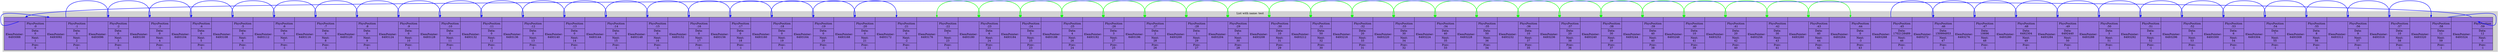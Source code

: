 digraph G{
    subgraph clusterlist {
    style=filled;
    color=lightgrey;
        rankdir=LR;
        Model [shape=record,style="filled",fillcolor="mediumpurple",label="{{<0>} | {ElemPointer:\n6493088 | {PhysPosition\n:0 | Data:\n0 | Next:\n1 | Prev:\n0}}} | {{<1>} | {ElemPointer:\n6493092 | {PhysPosition\n:1 | Data:\n0 | Next:\n2 | Prev:\n-1}}} | {{<2>} | {ElemPointer:\n6493096 | {PhysPosition\n:2 | Data:\n0 | Next:\n3 | Prev:\n-1}}} | {{<3>} | {ElemPointer:\n6493100 | {PhysPosition\n:3 | Data:\n0 | Next:\n4 | Prev:\n-1}}} | {{<4>} | {ElemPointer:\n6493104 | {PhysPosition\n:4 | Data:\n0 | Next:\n5 | Prev:\n-1}}} | {{<5>} | {ElemPointer:\n6493108 | {PhysPosition\n:5 | Data:\n0 | Next:\n6 | Prev:\n-1}}} | {{<6>} | {ElemPointer:\n6493112 | {PhysPosition\n:6 | Data:\n0 | Next:\n7 | Prev:\n-1}}} | {{<7>} | {ElemPointer:\n6493116 | {PhysPosition\n:7 | Data:\n0 | Next:\n8 | Prev:\n-1}}} | {{<8>} | {ElemPointer:\n6493120 | {PhysPosition\n:8 | Data:\n0 | Next:\n9 | Prev:\n-1}}} | {{<9>} | {ElemPointer:\n6493124 | {PhysPosition\n:9 | Data:\n0 | Next:\n10 | Prev:\n-1}}} | {{<10>} | {ElemPointer:\n6493128 | {PhysPosition\n:10 | Data:\n0 | Next:\n11 | Prev:\n-1}}} | {{<11>} | {ElemPointer:\n6493132 | {PhysPosition\n:11 | Data:\n0 | Next:\n12 | Prev:\n-1}}} | {{<12>} | {ElemPointer:\n6493136 | {PhysPosition\n:12 | Data:\n0 | Next:\n13 | Prev:\n-1}}} | {{<13>} | {ElemPointer:\n6493140 | {PhysPosition\n:13 | Data:\n0 | Next:\n14 | Prev:\n-1}}} | {{<14>} | {ElemPointer:\n6493144 | {PhysPosition\n:14 | Data:\n0 | Next:\n15 | Prev:\n-1}}} | {{<15>} | {ElemPointer:\n6493148 | {PhysPosition\n:15 | Data:\n0 | Next:\n16 | Prev:\n-1}}} | {{<16>} | {ElemPointer:\n6493152 | {PhysPosition\n:16 | Data:\n0 | Next:\n17 | Prev:\n-1}}} | {{<17>} | {ElemPointer:\n6493156 | {PhysPosition\n:17 | Data:\n0 | Next:\n18 | Prev:\n-1}}} | {{<18>} | {ElemPointer:\n6493160 | {PhysPosition\n:18 | Data:\n0 | Next:\n19 | Prev:\n-1}}} | {{<19>} | {ElemPointer:\n6493164 | {PhysPosition\n:19 | Data:\n0 | Next:\n20 | Prev:\n-1}}} | {{<20>} | {ElemPointer:\n6493168 | {PhysPosition\n:20 | Data:\n0 | Next:\n21 | Prev:\n-1}}} | {{<21>} | {ElemPointer:\n6493172 | {PhysPosition\n:21 | Data:\n0 | Next:\n-2 | Prev:\n-1}}} | {{<22>} | {ElemPointer:\n6493176 | {PhysPosition\n:22 | Data:\n7 | Next:\n23 | Prev:\n-1}}} | {{<23>} | {ElemPointer:\n6493180 | {PhysPosition\n:23 | Data:\n6 | Next:\n24 | Prev:\n22}}} | {{<24>} | {ElemPointer:\n6493184 | {PhysPosition\n:24 | Data:\n5 | Next:\n25 | Prev:\n23}}} | {{<25>} | {ElemPointer:\n6493188 | {PhysPosition\n:25 | Data:\n4 | Next:\n26 | Prev:\n24}}} | {{<26>} | {ElemPointer:\n6493192 | {PhysPosition\n:26 | Data:\n3 | Next:\n27 | Prev:\n25}}} | {{<27>} | {ElemPointer:\n6493196 | {PhysPosition\n:27 | Data:\n2 | Next:\n28 | Prev:\n26}}} | {{<28>} | {ElemPointer:\n6493200 | {PhysPosition\n:28 | Data:\n1 | Next:\n29 | Prev:\n27}}} | {{<29>} | {ElemPointer:\n6493204 | {PhysPosition\n:29 | Data:\n0 | Next:\n30 | Prev:\n28}}} | {{<30>} | {ElemPointer:\n6493208 | {PhysPosition\n:30 | Data:\n10 | Next:\n31 | Prev:\n29}}} | {{<31>} | {ElemPointer:\n6493212 | {PhysPosition\n:31 | Data:\n50 | Next:\n32 | Prev:\n30}}} | {{<32>} | {ElemPointer:\n6493216 | {PhysPosition\n:32 | Data:\n20 | Next:\n33 | Prev:\n31}}} | {{<33>} | {ElemPointer:\n6493220 | {PhysPosition\n:33 | Data:\n30 | Next:\n34 | Prev:\n32}}} | {{<34>} | {ElemPointer:\n6493224 | {PhysPosition\n:34 | Data:\n40 | Next:\n35 | Prev:\n33}}} | {{<35>} | {ElemPointer:\n6493228 | {PhysPosition\n:35 | Data:\n50 | Next:\n36 | Prev:\n34}}} | {{<36>} | {ElemPointer:\n6493232 | {PhysPosition\n:36 | Data:\n10 | Next:\n37 | Prev:\n35}}} | {{<37>} | {ElemPointer:\n6493236 | {PhysPosition\n:37 | Data:\n20 | Next:\n38 | Prev:\n36}}} | {{<38>} | {ElemPointer:\n6493240 | {PhysPosition\n:38 | Data:\n30 | Next:\n39 | Prev:\n37}}} | {{<39>} | {ElemPointer:\n6493244 | {PhysPosition\n:39 | Data:\n40 | Next:\n40 | Prev:\n38}}} | {{<40>} | {ElemPointer:\n6493248 | {PhysPosition\n:40 | Data:\n10 | Next:\n41 | Prev:\n39}}} | {{<41>} | {ElemPointer:\n6493252 | {PhysPosition\n:41 | Data:\n20 | Next:\n42 | Prev:\n40}}} | {{<42>} | {ElemPointer:\n6493256 | {PhysPosition\n:42 | Data:\n30 | Next:\n43 | Prev:\n41}}} | {{<43>} | {ElemPointer:\n6493260 | {PhysPosition\n:43 | Data:\n40 | Next:\n44 | Prev:\n42}}} | {{<44>} | {ElemPointer:\n6493264 | {PhysPosition\n:44 | Data:\n0 | Next:\n-3 | Prev:\n43}}} | {{<45>} | {ElemPointer:\n6493268 | {PhysPosition\n:45 | Data:\n1702128489 | Next:\n46 | Prev:\n-1}}} | {{<46>} | {ElemPointer:\n6493272 | {PhysPosition\n:46 | Data:\n150994953 | Next:\n47 | Prev:\n-1}}} | {{<47>} | {ElemPointer:\n6493276 | {PhysPosition\n:47 | Data:\n10696 | Next:\n48 | Prev:\n-1}}} | {{<48>} | {ElemPointer:\n6493280 | {PhysPosition\n:48 | Data:\n6492304 | Next:\n49 | Prev:\n-1}}} | {{<49>} | {ElemPointer:\n6493284 | {PhysPosition\n:49 | Data:\n6492440 | Next:\n50 | Prev:\n-1}}} | {{<50>} | {ElemPointer:\n6493288 | {PhysPosition\n:50 | Data:\n3 | Next:\n51 | Prev:\n-1}}} | {{<51>} | {ElemPointer:\n6493292 | {PhysPosition\n:51 | Data:\n4 | Next:\n52 | Prev:\n-1}}} | {{<52>} | {ElemPointer:\n6493296 | {PhysPosition\n:52 | Data:\n5 | Next:\n53 | Prev:\n-1}}} | {{<53>} | {ElemPointer:\n6493300 | {PhysPosition\n:53 | Data:\n6 | Next:\n54 | Prev:\n-1}}} | {{<54>} | {ElemPointer:\n6493304 | {PhysPosition\n:54 | Data:\n7 | Next:\n55 | Prev:\n-1}}} | {{<55>} | {ElemPointer:\n6493308 | {PhysPosition\n:55 | Data:\n8 | Next:\n56 | Prev:\n-1}}} | {{<56>} | {ElemPointer:\n6493312 | {PhysPosition\n:56 | Data:\n9 | Next:\n57 | Prev:\n-1}}} | {{<57>} | {ElemPointer:\n6493316 | {PhysPosition\n:57 | Data:\n10 | Next:\n58 | Prev:\n-1}}} | {{<58>} | {ElemPointer:\n6493320 | {PhysPosition\n:58 | Data:\n11 | Next:\n59 | Prev:\n-1}}} | {{<59>} | {ElemPointer:\n6493324 | {PhysPosition\n:59 | Data:\n12 | Next:\n0 | Prev:\n-1}}}"];
        Model:<22>->Model:<23>[color="green";style="bold";dir="both"];
        Model:<23>->Model:<24>[color="green";style="bold";dir="both"];
        Model:<24>->Model:<25>[color="green";style="bold";dir="both"];
        Model:<25>->Model:<26>[color="green";style="bold";dir="both"];
        Model:<26>->Model:<27>[color="green";style="bold";dir="both"];
        Model:<27>->Model:<28>[color="green";style="bold";dir="both"];
        Model:<28>->Model:<29>[color="green";style="bold";dir="both"];
        Model:<29>->Model:<30>[color="green";style="bold";dir="both"];
        Model:<30>->Model:<31>[color="green";style="bold";dir="both"];
        Model:<31>->Model:<32>[color="green";style="bold";dir="both"];
        Model:<32>->Model:<33>[color="green";style="bold";dir="both"];
        Model:<33>->Model:<34>[color="green";style="bold";dir="both"];
        Model:<34>->Model:<35>[color="green";style="bold";dir="both"];
        Model:<35>->Model:<36>[color="green";style="bold";dir="both"];
        Model:<36>->Model:<37>[color="green";style="bold";dir="both"];
        Model:<37>->Model:<38>[color="green";style="bold";dir="both"];
        Model:<38>->Model:<39>[color="green";style="bold";dir="both"];
        Model:<39>->Model:<40>[color="green";style="bold";dir="both"];
        Model:<40>->Model:<41>[color="green";style="bold";dir="both"];
        Model:<41>->Model:<42>[color="green";style="bold";dir="both"];
        Model:<42>->Model:<43>[color="green";style="bold";dir="both"];
        Model:<43>->Model:<44>[color="green";style="bold";dir="both"];
        Model:<45>->Model:<46>[color="blue";style="bold"];
        Model:<46>->Model:<47>[color="blue";style="bold"];
        Model:<47>->Model:<48>[color="blue";style="bold"];
        Model:<48>->Model:<49>[color="blue";style="bold"];
        Model:<49>->Model:<50>[color="blue";style="bold"];
        Model:<50>->Model:<51>[color="blue";style="bold"];
        Model:<51>->Model:<52>[color="blue";style="bold"];
        Model:<52>->Model:<53>[color="blue";style="bold"];
        Model:<53>->Model:<54>[color="blue";style="bold"];
        Model:<54>->Model:<55>[color="blue";style="bold"];
        Model:<55>->Model:<56>[color="blue";style="bold"];
        Model:<56>->Model:<57>[color="blue";style="bold"];
        Model:<57>->Model:<58>[color="blue";style="bold"];
        Model:<58>->Model:<59>[color="blue";style="bold"];
        Model:<59>->Model:<0>[color="blue";style="bold"];
        Model:<0>->Model:<1>[color="blue";style="bold"];
        Model:<1>->Model:<2>[color="blue";style="bold"];
        Model:<2>->Model:<3>[color="blue";style="bold"];
        Model:<3>->Model:<4>[color="blue";style="bold"];
        Model:<4>->Model:<5>[color="blue";style="bold"];
        Model:<5>->Model:<6>[color="blue";style="bold"];
        Model:<6>->Model:<7>[color="blue";style="bold"];
        Model:<7>->Model:<8>[color="blue";style="bold"];
        Model:<8>->Model:<9>[color="blue";style="bold"];
        Model:<9>->Model:<10>[color="blue";style="bold"];
        Model:<10>->Model:<11>[color="blue";style="bold"];
        Model:<11>->Model:<12>[color="blue";style="bold"];
        Model:<12>->Model:<13>[color="blue";style="bold"];
        Model:<13>->Model:<14>[color="blue";style="bold"];
        Model:<14>->Model:<15>[color="blue";style="bold"];
        Model:<15>->Model:<16>[color="blue";style="bold"];
        Model:<16>->Model:<17>[color="blue";style="bold"];
        Model:<17>->Model:<18>[color="blue";style="bold"];
        Model:<18>->Model:<19>[color="blue";style="bold"];
        Model:<19>->Model:<20>[color="blue";style="bold"];
        Model:<20>->Model:<21>[color="blue";style="bold"];
    label = "List with name: test"}
}
